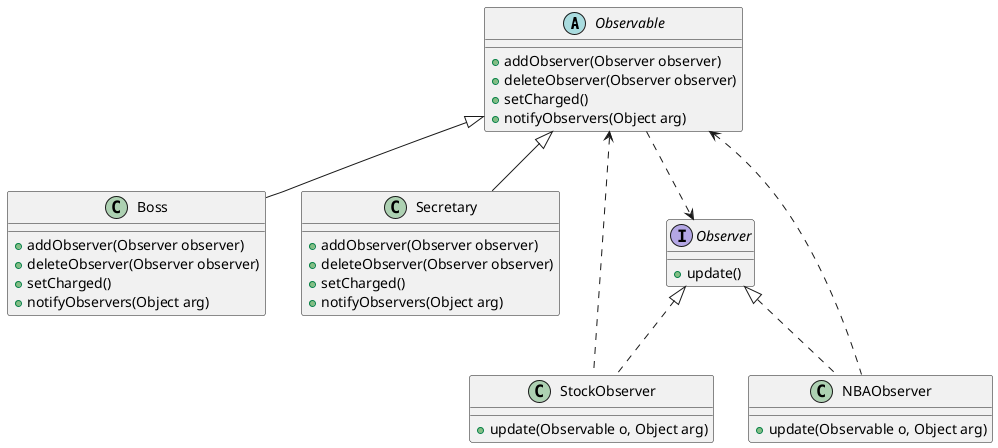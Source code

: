 @startuml

abstract Observable{
    + addObserver(Observer observer)
    + deleteObserver(Observer observer)
    + setCharged()
    + notifyObservers(Object arg)
}

class Boss{
    + addObserver(Observer observer)
    + deleteObserver(Observer observer)
    + setCharged()
    + notifyObservers(Object arg)
}

class Secretary{
    + addObserver(Observer observer)
    + deleteObserver(Observer observer)
    + setCharged()
    + notifyObservers(Object arg)
}

Observable <|-- Boss
Observable <|-- Secretary

interface Observer{
    + update()
}

Observable ..> Observer

class StockObserver{
    + update(Observable o, Object arg)
}

class NBAObserver{
    + update(Observable o, Object arg)
}

Observer <|.. StockObserver
Observer <|.. NBAObserver

Observable <.. StockObserver
Observable <.. NBAObserver

@enduml